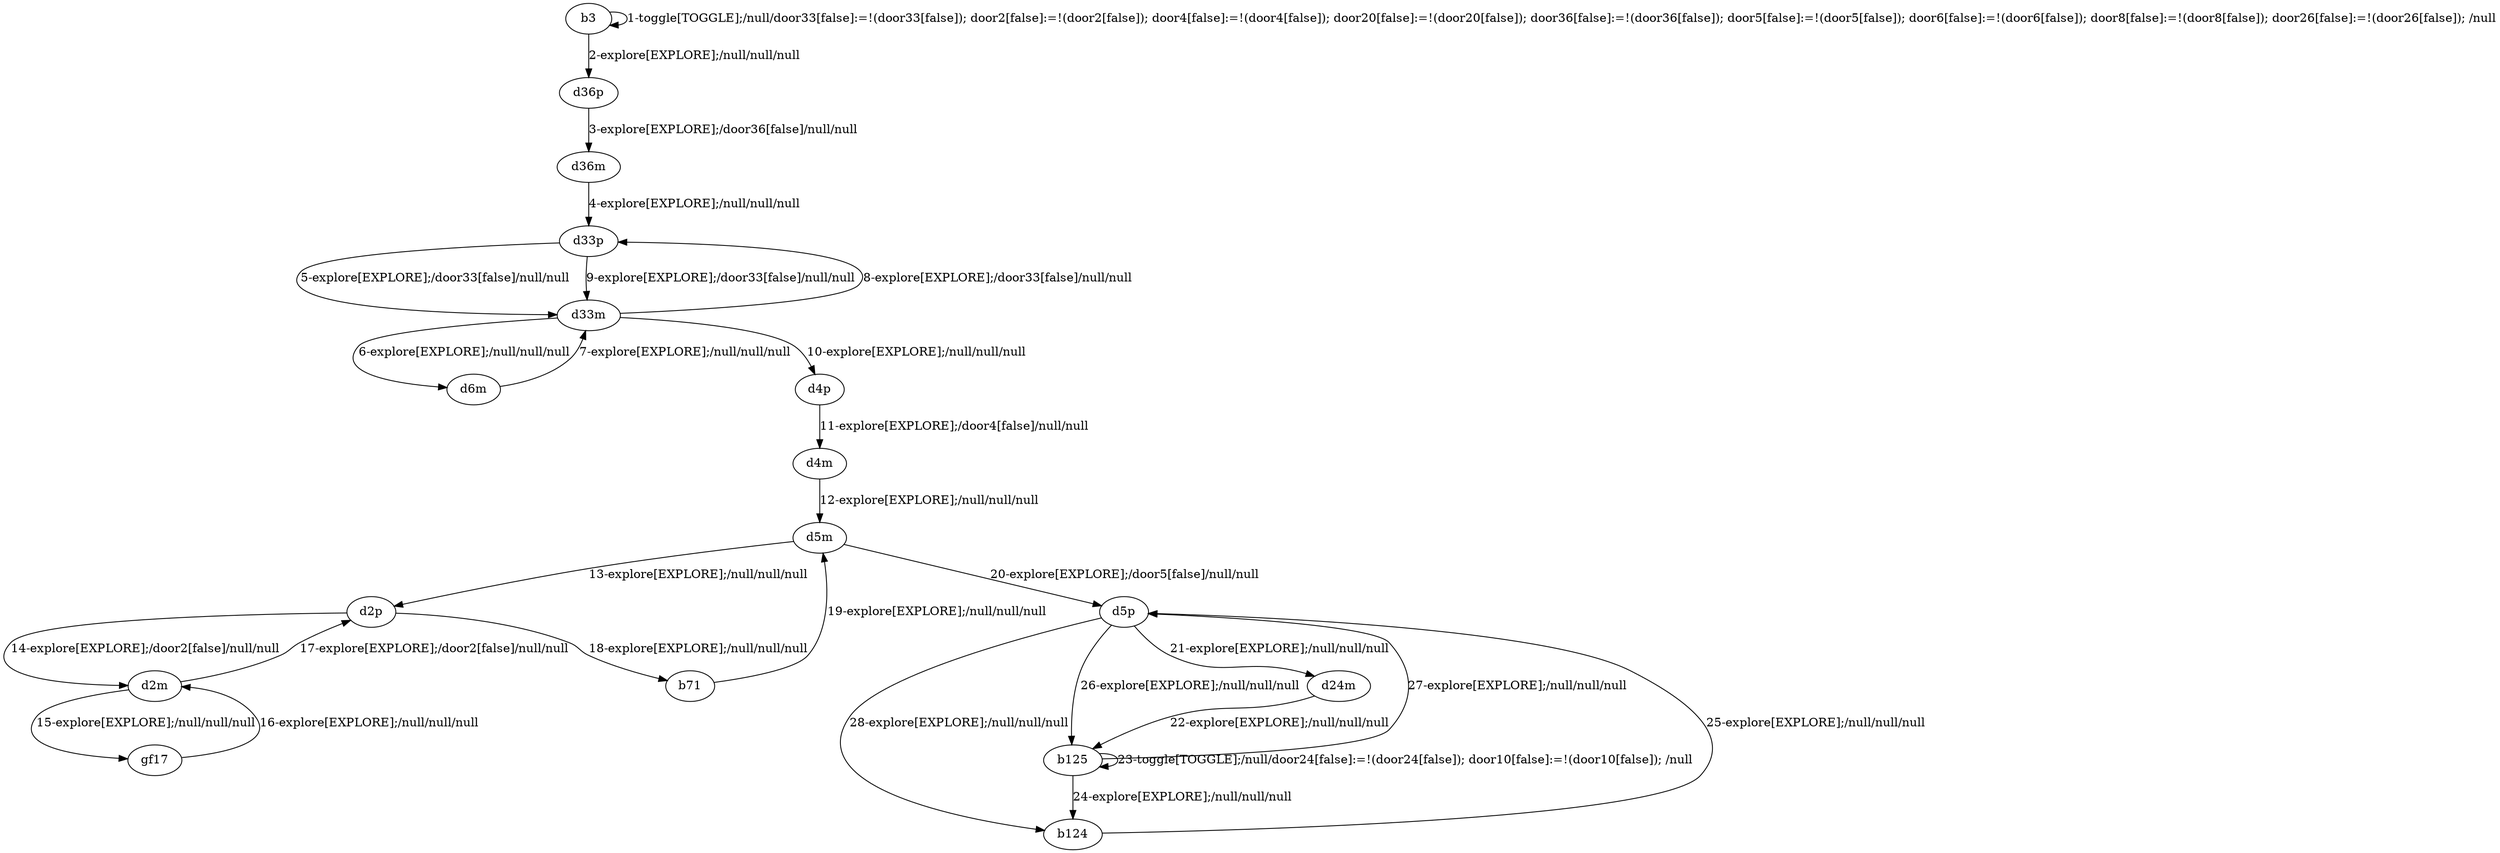 # Total number of goals covered by this test: 4
# b125 --> d5p
# d2m --> d2p
# b125 --> b125
# b124 --> d5p

digraph g {
"b3" -> "b3" [label = "1-toggle[TOGGLE];/null/door33[false]:=!(door33[false]); door2[false]:=!(door2[false]); door4[false]:=!(door4[false]); door20[false]:=!(door20[false]); door36[false]:=!(door36[false]); door5[false]:=!(door5[false]); door6[false]:=!(door6[false]); door8[false]:=!(door8[false]); door26[false]:=!(door26[false]); /null"];
"b3" -> "d36p" [label = "2-explore[EXPLORE];/null/null/null"];
"d36p" -> "d36m" [label = "3-explore[EXPLORE];/door36[false]/null/null"];
"d36m" -> "d33p" [label = "4-explore[EXPLORE];/null/null/null"];
"d33p" -> "d33m" [label = "5-explore[EXPLORE];/door33[false]/null/null"];
"d33m" -> "d6m" [label = "6-explore[EXPLORE];/null/null/null"];
"d6m" -> "d33m" [label = "7-explore[EXPLORE];/null/null/null"];
"d33m" -> "d33p" [label = "8-explore[EXPLORE];/door33[false]/null/null"];
"d33p" -> "d33m" [label = "9-explore[EXPLORE];/door33[false]/null/null"];
"d33m" -> "d4p" [label = "10-explore[EXPLORE];/null/null/null"];
"d4p" -> "d4m" [label = "11-explore[EXPLORE];/door4[false]/null/null"];
"d4m" -> "d5m" [label = "12-explore[EXPLORE];/null/null/null"];
"d5m" -> "d2p" [label = "13-explore[EXPLORE];/null/null/null"];
"d2p" -> "d2m" [label = "14-explore[EXPLORE];/door2[false]/null/null"];
"d2m" -> "gf17" [label = "15-explore[EXPLORE];/null/null/null"];
"gf17" -> "d2m" [label = "16-explore[EXPLORE];/null/null/null"];
"d2m" -> "d2p" [label = "17-explore[EXPLORE];/door2[false]/null/null"];
"d2p" -> "b71" [label = "18-explore[EXPLORE];/null/null/null"];
"b71" -> "d5m" [label = "19-explore[EXPLORE];/null/null/null"];
"d5m" -> "d5p" [label = "20-explore[EXPLORE];/door5[false]/null/null"];
"d5p" -> "d24m" [label = "21-explore[EXPLORE];/null/null/null"];
"d24m" -> "b125" [label = "22-explore[EXPLORE];/null/null/null"];
"b125" -> "b125" [label = "23-toggle[TOGGLE];/null/door24[false]:=!(door24[false]); door10[false]:=!(door10[false]); /null"];
"b125" -> "b124" [label = "24-explore[EXPLORE];/null/null/null"];
"b124" -> "d5p" [label = "25-explore[EXPLORE];/null/null/null"];
"d5p" -> "b125" [label = "26-explore[EXPLORE];/null/null/null"];
"b125" -> "d5p" [label = "27-explore[EXPLORE];/null/null/null"];
"d5p" -> "b124" [label = "28-explore[EXPLORE];/null/null/null"];
}